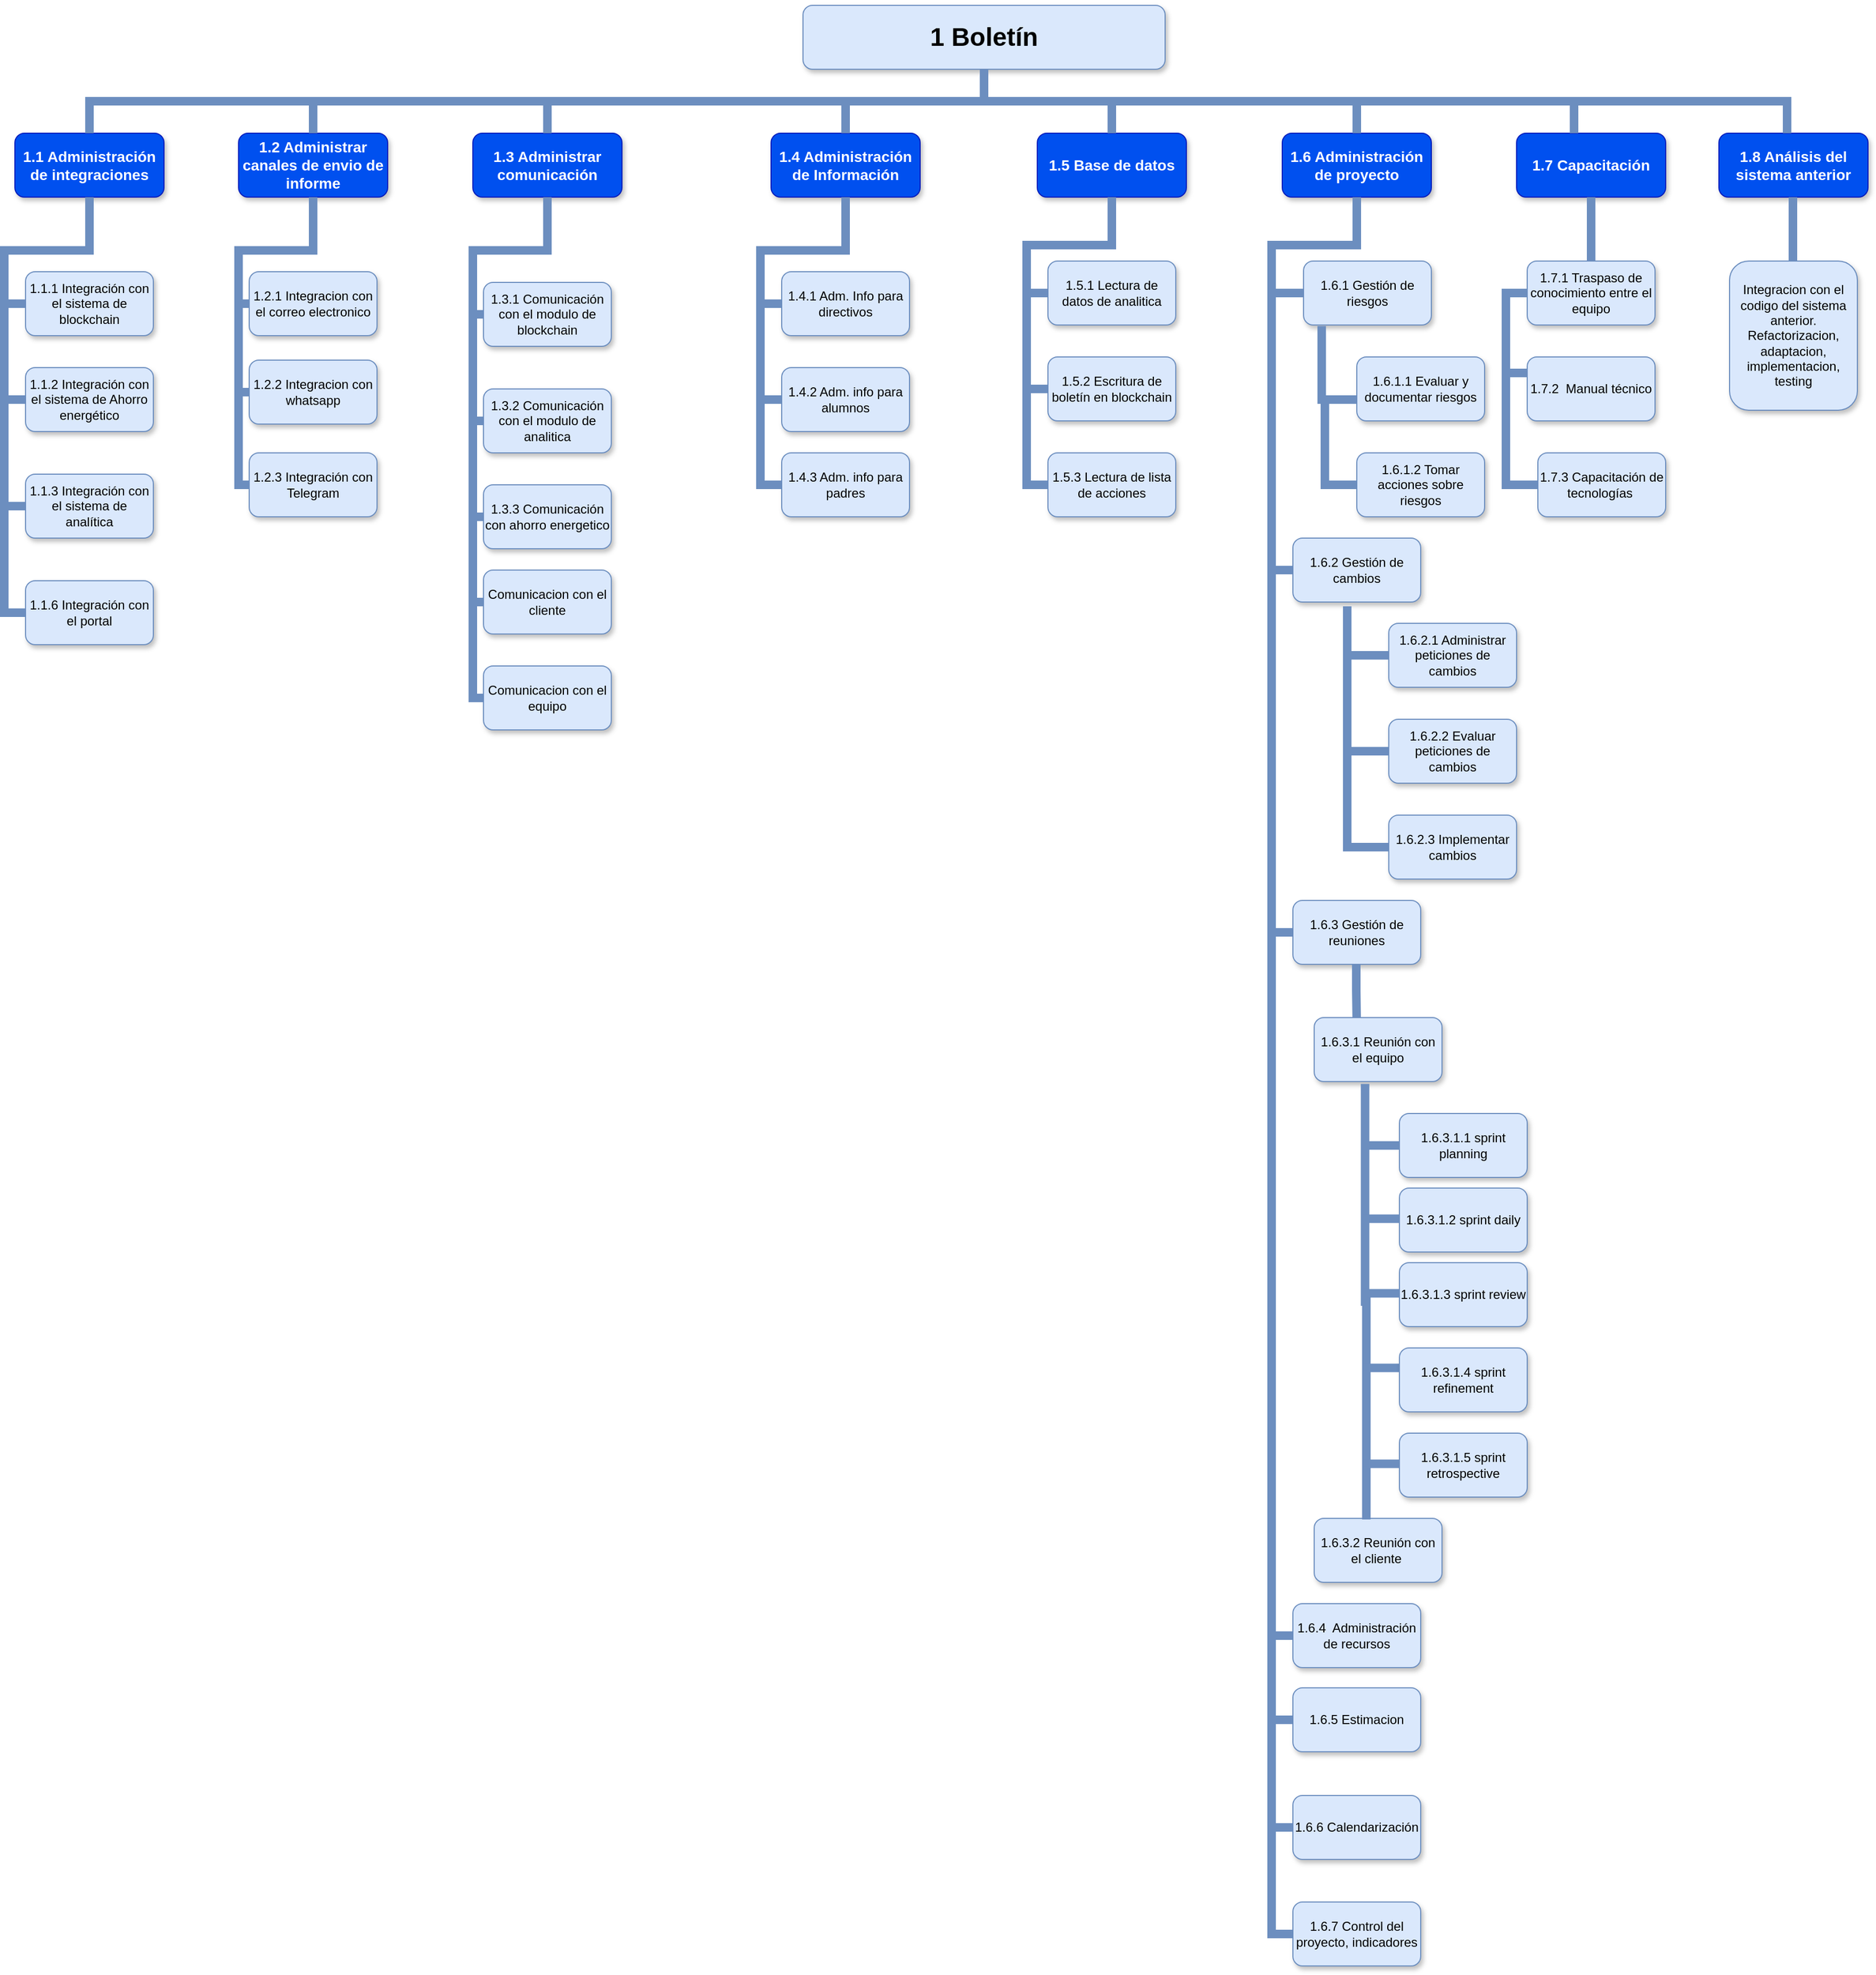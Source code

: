 <mxfile version="20.6.0" type="google"><diagram name="Page-1" id="64c3da0e-402f-94eb-ee01-a36477274f13"><mxGraphModel grid="1" page="1" gridSize="10" guides="1" tooltips="1" connect="1" arrows="1" fold="1" pageScale="1" pageWidth="1169" pageHeight="826" background="none" math="0" shadow="0"><root><mxCell id="0"/><mxCell id="1" parent="0"/><mxCell id="2" value="1 Boletín" style="whiteSpace=wrap;rounded=1;shadow=1;fillColor=#dae8fc;strokeColor=#6c8ebf;fontStyle=1;fontSize=24" vertex="1" parent="1"><mxGeometry x="1260" y="50" width="340" height="60" as="geometry"/></mxCell><mxCell id="3" value="1.1 Administración de integraciones" style="whiteSpace=wrap;rounded=1;fillColor=#0050ef;strokeColor=#001DBC;shadow=1;fontStyle=1;fontSize=14;fontColor=#ffffff;" vertex="1" parent="1"><mxGeometry x="520" y="170.0" width="140" height="60" as="geometry"/></mxCell><mxCell id="4" value="1.2 Administrar canales de envio de informe" style="whiteSpace=wrap;rounded=1;fillColor=#0050ef;strokeColor=#001DBC;shadow=1;fontStyle=1;fontSize=14;fontColor=#ffffff;" vertex="1" parent="1"><mxGeometry x="730" y="170.0" width="140" height="60" as="geometry"/></mxCell><mxCell id="5" value="1.6 Administración de proyecto" style="whiteSpace=wrap;rounded=1;fillColor=#0050ef;strokeColor=#001DBC;shadow=1;fontStyle=1;fontSize=14;fontColor=#ffffff;" vertex="1" parent="1"><mxGeometry x="1710" y="170.0" width="140" height="60" as="geometry"/></mxCell><mxCell id="7" value="1.4 Administración de Información" style="whiteSpace=wrap;rounded=1;fillColor=#0050ef;strokeColor=#001DBC;shadow=1;fontStyle=1;fontSize=14;fontColor=#ffffff;" vertex="1" parent="1"><mxGeometry x="1230" y="170.0" width="140" height="60" as="geometry"/></mxCell><mxCell id="6" value="1.3 Administrar comunicación" style="whiteSpace=wrap;rounded=1;fillColor=#0050ef;strokeColor=#001DBC;shadow=1;fontStyle=1;fontSize=14;fontColor=#ffffff;" vertex="1" parent="1"><mxGeometry x="950" y="170.0" width="140" height="60" as="geometry"/></mxCell><mxCell id="8" value="1.5 Base de datos" style="whiteSpace=wrap;rounded=1;fillColor=#0050ef;strokeColor=#001DBC;shadow=1;fontStyle=1;fontSize=14;fontColor=#ffffff;" vertex="1" parent="1"><mxGeometry x="1480" y="170.0" width="140" height="60" as="geometry"/></mxCell><mxCell id="10" value="1.1.1 Integración con el sistema de blockchain" style="whiteSpace=wrap;rounded=1;fillColor=#dae8fc;strokeColor=#6c8ebf;shadow=1;" vertex="1" parent="1"><mxGeometry x="530" y="300.0" width="120" height="60" as="geometry"/></mxCell><mxCell id="23" value="1.1.2 Integración con el sistema de Ahorro energético" style="whiteSpace=wrap;rounded=1;fillColor=#dae8fc;strokeColor=#6c8ebf;shadow=1;fontStyle=0" vertex="1" parent="1"><mxGeometry x="530" y="390.0" width="120" height="60" as="geometry"/></mxCell><mxCell id="24" value="1.1.3 Integración con el sistema de analítica" style="whiteSpace=wrap;rounded=1;fillColor=#dae8fc;strokeColor=#6c8ebf;shadow=1;fontStyle=0" vertex="1" parent="1"><mxGeometry x="530.0" y="490.0" width="120" height="60" as="geometry"/></mxCell><mxCell id="25" value="1.1.6 Integración con el portal" style="whiteSpace=wrap;rounded=1;fillColor=#dae8fc;strokeColor=#6c8ebf;shadow=1;fontStyle=0" vertex="1" parent="1"><mxGeometry x="530" y="590.0" width="120" height="60" as="geometry"/></mxCell><mxCell id="43" value="1.2.1 Integracion con el correo electronico" style="whiteSpace=wrap;rounded=1;fillColor=#dae8fc;strokeColor=#6c8ebf;shadow=1;" vertex="1" parent="1"><mxGeometry x="740.0" y="300.0" width="120" height="60" as="geometry"/></mxCell><mxCell id="45" value="1.2.2 Integracion con whatsapp" style="whiteSpace=wrap;rounded=1;fillColor=#dae8fc;strokeColor=#6c8ebf;shadow=1;fontStyle=0" vertex="1" parent="1"><mxGeometry x="740.0" y="383.0" width="120" height="60" as="geometry"/></mxCell><mxCell id="46" value="1.2.3 Integración con Telegram" style="whiteSpace=wrap;rounded=1;fillColor=#dae8fc;strokeColor=#6c8ebf;shadow=1;fontStyle=0" vertex="1" parent="1"><mxGeometry x="740.0" y="470.0" width="120" height="60" as="geometry"/></mxCell><mxCell id="103" value="" style="edgeStyle=elbowEdgeStyle;elbow=vertical;rounded=0;fontColor=#000000;endArrow=none;endFill=0;strokeWidth=8;strokeColor=#6c8ebf;fillColor=#dae8fc;" edge="1" parent="1" source="3"><mxGeometry width="100" height="100" relative="1" as="geometry"><mxPoint x="380" y="290" as="sourcePoint"/><mxPoint x="510" y="330" as="targetPoint"/></mxGeometry></mxCell><mxCell id="105" value="" style="edgeStyle=elbowEdgeStyle;elbow=horizontal;rounded=0;fontColor=#000000;endArrow=none;endFill=0;strokeWidth=8;strokeColor=#6c8ebf;fillColor=#dae8fc;" edge="1" parent="1" source="10" target="23"><mxGeometry width="100" height="100" relative="1" as="geometry"><mxPoint x="470" y="480" as="sourcePoint"/><mxPoint x="570" y="380" as="targetPoint"/><Array as="points"><mxPoint x="510" y="380"/></Array></mxGeometry></mxCell><mxCell id="106" value="" style="edgeStyle=elbowEdgeStyle;elbow=horizontal;rounded=0;fontColor=#000000;endArrow=none;endFill=0;strokeWidth=8;strokeColor=#6c8ebf;fillColor=#dae8fc;" edge="1" parent="1" source="10" target="24"><mxGeometry width="100" height="100" relative="1" as="geometry"><mxPoint x="540" y="340" as="sourcePoint"/><mxPoint x="540" y="440" as="targetPoint"/><Array as="points"><mxPoint x="510" y="400"/></Array></mxGeometry></mxCell><mxCell id="110" value="" style="edgeStyle=elbowEdgeStyle;elbow=horizontal;rounded=0;fontColor=#000000;endArrow=none;endFill=0;strokeWidth=8;strokeColor=#6c8ebf;fillColor=#dae8fc;" edge="1" parent="1" source="10" target="25"><mxGeometry width="100" height="100" relative="1" as="geometry"><mxPoint x="570" y="370" as="sourcePoint"/><mxPoint x="570" y="470" as="targetPoint"/><Array as="points"><mxPoint x="510" y="430"/></Array></mxGeometry></mxCell><mxCell id="116" value="" style="edgeStyle=elbowEdgeStyle;elbow=vertical;rounded=0;fontColor=#000000;endArrow=none;endFill=0;strokeWidth=8;strokeColor=#6c8ebf;fillColor=#dae8fc;" edge="1" parent="1" source="4"><mxGeometry width="100" height="100" relative="1" as="geometry"><mxPoint x="440" y="240.0" as="sourcePoint"/><mxPoint x="730" y="330" as="targetPoint"/></mxGeometry></mxCell><mxCell id="118" value="" style="edgeStyle=elbowEdgeStyle;elbow=horizontal;rounded=0;fontColor=#000000;endArrow=none;endFill=0;strokeWidth=8;strokeColor=#6c8ebf;fillColor=#dae8fc;" edge="1" parent="1" source="43" target="45"><mxGeometry width="100" height="100" relative="1" as="geometry"><mxPoint x="730" y="330.0" as="sourcePoint"/><mxPoint x="740.0" y="430" as="targetPoint"/><Array as="points"><mxPoint x="730" y="380"/></Array></mxGeometry></mxCell><mxCell id="119" value="" style="edgeStyle=elbowEdgeStyle;elbow=horizontal;rounded=0;fontColor=#000000;endArrow=none;endFill=0;strokeWidth=8;strokeColor=#6c8ebf;fillColor=#dae8fc;" edge="1" parent="1" source="43" target="46"><mxGeometry width="100" height="100" relative="1" as="geometry"><mxPoint x="740" y="330" as="sourcePoint"/><mxPoint x="740.0" y="510" as="targetPoint"/><Array as="points"><mxPoint x="730" y="420"/></Array></mxGeometry></mxCell><mxCell id="133" value="1.3.1 Comunicación con el modulo de blockchain" style="whiteSpace=wrap;rounded=1;fillColor=#dae8fc;strokeColor=#6c8ebf;shadow=1;" vertex="1" parent="1"><mxGeometry x="960.0" y="310.0" width="120" height="60" as="geometry"/></mxCell><mxCell id="135" value="1.3.2 Comunicación con el modulo de analitica" style="whiteSpace=wrap;rounded=1;fillColor=#dae8fc;strokeColor=#6c8ebf;shadow=1;fontStyle=0" vertex="1" parent="1"><mxGeometry x="960.0" y="410" width="120" height="60" as="geometry"/></mxCell><mxCell id="136" value="1.3.3 Comunicación con ahorro energetico " style="whiteSpace=wrap;rounded=1;fillColor=#dae8fc;strokeColor=#6c8ebf;shadow=1;fontStyle=0" vertex="1" parent="1"><mxGeometry x="960" y="500" width="120" height="60" as="geometry"/></mxCell><mxCell id="137" value="Comunicacion con el cliente" style="whiteSpace=wrap;rounded=1;fillColor=#dae8fc;strokeColor=#6c8ebf;shadow=1;fontStyle=0" vertex="1" parent="1"><mxGeometry x="960.0" y="580" width="120" height="60" as="geometry"/></mxCell><mxCell id="145" value="" style="edgeStyle=elbowEdgeStyle;elbow=horizontal;rounded=0;fontColor=#000000;endArrow=none;endFill=0;strokeWidth=8;strokeColor=#6c8ebf;fillColor=#dae8fc;" edge="1" parent="1" source="133" target="135"><mxGeometry width="100" height="100" relative="1" as="geometry"><mxPoint x="1700" y="1030.0" as="sourcePoint"/><mxPoint x="1710.0" y="1130" as="targetPoint"/><Array as="points"><mxPoint x="950" y="440"/><mxPoint x="1020" y="460"/><mxPoint x="1040" y="450"/><mxPoint x="1100" y="910"/><mxPoint x="1700" y="1080"/></Array></mxGeometry></mxCell><mxCell id="146" value="" style="edgeStyle=elbowEdgeStyle;elbow=horizontal;rounded=0;fontColor=#000000;endArrow=none;endFill=0;strokeWidth=8;strokeColor=#6c8ebf;fillColor=#dae8fc;entryX=0;entryY=0.5;entryDx=0;entryDy=0;" edge="1" parent="1" source="133" target="136"><mxGeometry width="100" height="100" relative="1" as="geometry"><mxPoint x="1710" y="1030" as="sourcePoint"/><mxPoint x="950" y="610" as="targetPoint"/><Array as="points"><mxPoint x="950" y="390"/><mxPoint x="1020" y="440"/><mxPoint x="1020" y="570"/><mxPoint x="1020" y="650"/><mxPoint x="1000" y="840"/><mxPoint x="1700" y="1300"/><mxPoint x="1700" y="1120"/></Array></mxGeometry></mxCell><mxCell id="155" value="1.4.1 Adm. Info para directivos" style="whiteSpace=wrap;rounded=1;fillColor=#dae8fc;strokeColor=#6c8ebf;shadow=1;" vertex="1" parent="1"><mxGeometry x="1240.0" y="300.0" width="120" height="60" as="geometry"/></mxCell><mxCell id="157" value="1.4.2 Adm. info para alumnos" style="whiteSpace=wrap;rounded=1;fillColor=#dae8fc;strokeColor=#6c8ebf;shadow=1;fontStyle=0" vertex="1" parent="1"><mxGeometry x="1240.0" y="390.0" width="120" height="60" as="geometry"/></mxCell><mxCell id="158" value="1.4.3 Adm. info para padres" style="whiteSpace=wrap;rounded=1;fillColor=#dae8fc;strokeColor=#6c8ebf;shadow=1;fontStyle=0" vertex="1" parent="1"><mxGeometry x="1240" y="470.0" width="120" height="60" as="geometry"/></mxCell><mxCell id="167" value="" style="edgeStyle=elbowEdgeStyle;elbow=horizontal;rounded=0;fontColor=#000000;endArrow=none;endFill=0;strokeWidth=8;strokeColor=#6c8ebf;fillColor=#dae8fc;" edge="1" parent="1" source="155" target="157"><mxGeometry width="100" height="100" relative="1" as="geometry"><mxPoint x="1220" y="320.0" as="sourcePoint"/><mxPoint x="1230.0" y="420.0" as="targetPoint"/><Array as="points"><mxPoint x="1220" y="370.0"/></Array></mxGeometry></mxCell><mxCell id="168" value="" style="edgeStyle=elbowEdgeStyle;elbow=horizontal;rounded=0;fontColor=#000000;endArrow=none;endFill=0;strokeWidth=8;strokeColor=#6c8ebf;fillColor=#dae8fc;" edge="1" parent="1" source="155" target="158"><mxGeometry width="100" height="100" relative="1" as="geometry"><mxPoint x="1230" y="320.0" as="sourcePoint"/><mxPoint x="1230.0" y="500.0" as="targetPoint"/><Array as="points"><mxPoint x="1220" y="410.0"/></Array></mxGeometry></mxCell><mxCell id="177" value="1.5.1 Lectura de datos de analitica" style="whiteSpace=wrap;rounded=1;fillColor=#dae8fc;strokeColor=#6c8ebf;shadow=1;" vertex="1" parent="1"><mxGeometry x="1490.0" y="290.0" width="120" height="60" as="geometry"/></mxCell><mxCell id="179" value="1.5.2 Escritura de boletín en blockchain" style="whiteSpace=wrap;rounded=1;fillColor=#dae8fc;strokeColor=#6c8ebf;shadow=1;fontStyle=0" vertex="1" parent="1"><mxGeometry x="1490.0" y="380.0" width="120" height="60" as="geometry"/></mxCell><mxCell id="180" value="1.5.3 Lectura de lista de acciones" style="whiteSpace=wrap;rounded=1;fillColor=#dae8fc;strokeColor=#6c8ebf;shadow=1;fontStyle=0" vertex="1" parent="1"><mxGeometry x="1490" y="470.0" width="120" height="60" as="geometry"/></mxCell><mxCell id="189" value="" style="edgeStyle=elbowEdgeStyle;elbow=horizontal;rounded=0;fontColor=#000000;endArrow=none;endFill=0;strokeWidth=8;strokeColor=#6c8ebf;fillColor=#dae8fc;" edge="1" parent="1" source="177" target="179"><mxGeometry width="100" height="100" relative="1" as="geometry"><mxPoint x="1470" y="320.0" as="sourcePoint"/><mxPoint x="1480.0" y="420.0" as="targetPoint"/><Array as="points"><mxPoint x="1470" y="370.0"/></Array></mxGeometry></mxCell><mxCell id="190" value="" style="edgeStyle=elbowEdgeStyle;elbow=horizontal;rounded=0;fontColor=#000000;endArrow=none;endFill=0;strokeWidth=8;strokeColor=#6c8ebf;fillColor=#dae8fc;" edge="1" parent="1" source="177" target="180"><mxGeometry width="100" height="100" relative="1" as="geometry"><mxPoint x="1480" y="320.0" as="sourcePoint"/><mxPoint x="1480.0" y="500.0" as="targetPoint"/><Array as="points"><mxPoint x="1470" y="410.0"/></Array></mxGeometry></mxCell><mxCell id="199" value="1.6.1 Gestión de riesgos" style="whiteSpace=wrap;rounded=1;fillColor=#dae8fc;strokeColor=#6c8ebf;shadow=1;" vertex="1" parent="1"><mxGeometry x="1730.0" y="290.0" width="120" height="60" as="geometry"/></mxCell><mxCell id="201" value="1.6.2 Gestión de cambios" style="whiteSpace=wrap;rounded=1;fillColor=#dae8fc;strokeColor=#6c8ebf;shadow=1;fontStyle=0" vertex="1" parent="1"><mxGeometry x="1720.0" y="550.0" width="120" height="60" as="geometry"/></mxCell><mxCell id="202" value="1.6.3 Gestión de reuniones" style="whiteSpace=wrap;rounded=1;fillColor=#dae8fc;strokeColor=#6c8ebf;shadow=1;fontStyle=0" vertex="1" parent="1"><mxGeometry x="1720" y="890.0" width="120" height="60" as="geometry"/></mxCell><mxCell id="203" value="1.6.4  Administración de recursos" style="whiteSpace=wrap;rounded=1;fillColor=#dae8fc;strokeColor=#6c8ebf;shadow=1;fontStyle=0" vertex="1" parent="1"><mxGeometry x="1720.0" y="1550.0" width="120" height="60" as="geometry"/></mxCell><mxCell id="204" value="1.6.5 Estimacion" style="whiteSpace=wrap;rounded=1;fillColor=#dae8fc;strokeColor=#6c8ebf;shadow=1;fontStyle=0" vertex="1" parent="1"><mxGeometry x="1720" y="1629.0" width="120" height="60" as="geometry"/></mxCell><mxCell id="205" value="1.6.6 Calendarización" style="whiteSpace=wrap;rounded=1;fillColor=#dae8fc;strokeColor=#6c8ebf;shadow=1;fontStyle=0" vertex="1" parent="1"><mxGeometry x="1720" y="1730.0" width="120" height="60" as="geometry"/></mxCell><mxCell id="211" value="" style="edgeStyle=elbowEdgeStyle;elbow=horizontal;rounded=0;fontColor=#000000;endArrow=none;endFill=0;strokeWidth=8;strokeColor=#6c8ebf;fillColor=#dae8fc;" edge="1" parent="1" source="199" target="201"><mxGeometry width="100" height="100" relative="1" as="geometry"><mxPoint x="1700" y="320.0" as="sourcePoint"/><mxPoint x="1710.0" y="420.0" as="targetPoint"/><Array as="points"><mxPoint x="1700" y="370.0"/></Array></mxGeometry></mxCell><mxCell id="212" value="" style="edgeStyle=elbowEdgeStyle;elbow=horizontal;rounded=0;fontColor=#000000;endArrow=none;endFill=0;strokeWidth=8;strokeColor=#6c8ebf;fillColor=#dae8fc;" edge="1" parent="1" source="199" target="202"><mxGeometry width="100" height="100" relative="1" as="geometry"><mxPoint x="1710" y="320.0" as="sourcePoint"/><mxPoint x="1710.0" y="500.0" as="targetPoint"/><Array as="points"><mxPoint x="1700" y="410.0"/></Array></mxGeometry></mxCell><mxCell id="213" value="" style="edgeStyle=elbowEdgeStyle;elbow=horizontal;rounded=0;fontColor=#000000;endArrow=none;endFill=0;strokeWidth=8;strokeColor=#6c8ebf;fillColor=#dae8fc;" edge="1" parent="1" source="199" target="205"><mxGeometry width="100" height="100" relative="1" as="geometry"><mxPoint x="1710" y="320.0" as="sourcePoint"/><mxPoint x="1710" y="740.0" as="targetPoint"/><Array as="points"><mxPoint x="1700" y="830"/><mxPoint x="1700" y="810"/><mxPoint x="1700" y="540.0"/></Array></mxGeometry></mxCell><mxCell id="214" value="" style="edgeStyle=elbowEdgeStyle;elbow=horizontal;rounded=0;fontColor=#000000;endArrow=none;endFill=0;strokeWidth=8;strokeColor=#6c8ebf;fillColor=#dae8fc;" edge="1" parent="1" source="199" target="204"><mxGeometry width="100" height="100" relative="1" as="geometry"><mxPoint x="1710" y="320.0" as="sourcePoint"/><mxPoint x="1710" y="660.0" as="targetPoint"/><Array as="points"><mxPoint x="1700" y="490.0"/></Array></mxGeometry></mxCell><mxCell id="215" value="" style="edgeStyle=elbowEdgeStyle;elbow=horizontal;rounded=0;fontColor=#000000;endArrow=none;endFill=0;strokeWidth=8;strokeColor=#6c8ebf;fillColor=#dae8fc;" edge="1" parent="1" source="199" target="203"><mxGeometry width="100" height="100" relative="1" as="geometry"><mxPoint x="1710" y="320.0" as="sourcePoint"/><mxPoint x="1710.0" y="580.0" as="targetPoint"/><Array as="points"><mxPoint x="1700" y="460.0"/></Array></mxGeometry></mxCell><mxCell id="221" value="" style="edgeStyle=elbowEdgeStyle;elbow=vertical;rounded=0;fontColor=#000000;endArrow=none;endFill=0;strokeWidth=8;strokeColor=#6c8ebf;fillColor=#dae8fc;exitX=0.5;exitY=1;exitDx=0;exitDy=0;" edge="1" parent="1" source="6"><mxGeometry width="100" height="100" relative="1" as="geometry"><mxPoint x="950" y="250" as="sourcePoint"/><mxPoint x="950" y="340" as="targetPoint"/><Array as="points"><mxPoint x="950" y="280"/><mxPoint x="950" y="340"/><mxPoint x="1020" y="240"/><mxPoint x="950" y="340"/></Array></mxGeometry></mxCell><mxCell id="223" value="" style="edgeStyle=elbowEdgeStyle;elbow=vertical;rounded=0;fontColor=#000000;endArrow=none;endFill=0;strokeWidth=8;strokeColor=#6c8ebf;fillColor=#dae8fc;" edge="1" parent="1" source="7"><mxGeometry width="100" height="100" relative="1" as="geometry"><mxPoint x="1300" y="300" as="sourcePoint"/><mxPoint x="1220" y="330" as="targetPoint"/></mxGeometry></mxCell><mxCell id="225" value="" style="edgeStyle=elbowEdgeStyle;elbow=vertical;rounded=0;fontColor=#000000;endArrow=none;endFill=0;strokeWidth=8;strokeColor=#6c8ebf;fillColor=#dae8fc;" edge="1" parent="1" source="8"><mxGeometry width="100" height="100" relative="1" as="geometry"><mxPoint x="1390" y="290" as="sourcePoint"/><mxPoint x="1470" y="320" as="targetPoint"/></mxGeometry></mxCell><mxCell id="227" value="" style="edgeStyle=elbowEdgeStyle;elbow=vertical;rounded=0;fontColor=#000000;endArrow=none;endFill=0;strokeWidth=8;strokeColor=#6c8ebf;fillColor=#dae8fc;" edge="1" parent="1" source="5"><mxGeometry width="100" height="100" relative="1" as="geometry"><mxPoint x="1600" y="290" as="sourcePoint"/><mxPoint x="1700" y="320" as="targetPoint"/></mxGeometry></mxCell><mxCell id="229" value="" style="edgeStyle=elbowEdgeStyle;elbow=vertical;rounded=0;fontColor=#000000;endArrow=none;endFill=0;strokeWidth=8;strokeColor=#6c8ebf;fillColor=#dae8fc;" edge="1" parent="1" source="2" target="3"><mxGeometry width="100" height="100" relative="1" as="geometry"><mxPoint x="540" y="140" as="sourcePoint"/><mxPoint x="640" y="40" as="targetPoint"/></mxGeometry></mxCell><mxCell id="230" value="" style="edgeStyle=elbowEdgeStyle;elbow=vertical;rounded=0;fontColor=#000000;endArrow=none;endFill=0;strokeWidth=8;strokeColor=#6c8ebf;fillColor=#dae8fc;" edge="1" parent="1" source="2" target="4"><mxGeometry width="100" height="100" relative="1" as="geometry"><mxPoint x="550" y="150" as="sourcePoint"/><mxPoint x="650" y="50" as="targetPoint"/></mxGeometry></mxCell><mxCell id="232" value="" style="edgeStyle=elbowEdgeStyle;elbow=vertical;rounded=0;fontColor=#000000;endArrow=none;endFill=0;strokeWidth=8;strokeColor=#6c8ebf;fillColor=#dae8fc;" edge="1" parent="1" source="2" target="7"><mxGeometry width="100" height="100" relative="1" as="geometry"><mxPoint x="570" y="170" as="sourcePoint"/><mxPoint x="670" y="70" as="targetPoint"/></mxGeometry></mxCell><mxCell id="233" value="" style="edgeStyle=elbowEdgeStyle;elbow=vertical;rounded=0;fontColor=#000000;endArrow=none;endFill=0;strokeWidth=8;strokeColor=#6c8ebf;fillColor=#dae8fc;" edge="1" parent="1" source="2" target="8"><mxGeometry width="100" height="100" relative="1" as="geometry"><mxPoint x="580" y="180" as="sourcePoint"/><mxPoint x="680" y="80" as="targetPoint"/></mxGeometry></mxCell><mxCell id="234" value="" style="edgeStyle=elbowEdgeStyle;elbow=vertical;rounded=0;fontColor=#000000;endArrow=none;endFill=0;strokeWidth=8;strokeColor=#6c8ebf;fillColor=#dae8fc;" edge="1" parent="1" source="2" target="5"><mxGeometry width="100" height="100" relative="1" as="geometry"><mxPoint x="590" y="190" as="sourcePoint"/><mxPoint x="690" y="90" as="targetPoint"/></mxGeometry></mxCell><mxCell id="0J7l--1HHYCDClyPkX_p-237" value="1.6.7 Control del proyecto, indicadores" style="whiteSpace=wrap;rounded=1;fillColor=#dae8fc;strokeColor=#6c8ebf;shadow=1;fontStyle=0" vertex="1" parent="1"><mxGeometry x="1720" y="1830.0" width="120" height="60" as="geometry"/></mxCell><mxCell id="Z1Ac5QRnY280HvmDQGzF-238" value="" style="edgeStyle=elbowEdgeStyle;elbow=horizontal;rounded=0;fontColor=#000000;endArrow=none;endFill=0;strokeWidth=8;strokeColor=#6c8ebf;fillColor=#dae8fc;entryX=0;entryY=0.5;entryDx=0;entryDy=0;" edge="1" parent="1" target="0J7l--1HHYCDClyPkX_p-237"><mxGeometry width="100" height="100" relative="1" as="geometry"><mxPoint x="1700" y="1220" as="sourcePoint"/><mxPoint x="1720" y="1260" as="targetPoint"/><Array as="points"><mxPoint x="1700" y="1140.0"/></Array></mxGeometry></mxCell><mxCell id="Z1Ac5QRnY280HvmDQGzF-239" value="1.7 Capacitación" style="whiteSpace=wrap;rounded=1;fillColor=#0050ef;strokeColor=#001DBC;shadow=1;fontStyle=1;fontSize=14;fontColor=#ffffff;" vertex="1" parent="1"><mxGeometry x="1930" y="170.0" width="140" height="60" as="geometry"/></mxCell><mxCell id="Z1Ac5QRnY280HvmDQGzF-240" value="1.7.1 Traspaso de conocimiento entre el equipo" style="whiteSpace=wrap;rounded=1;fillColor=#dae8fc;strokeColor=#6c8ebf;shadow=1;" vertex="1" parent="1"><mxGeometry x="1940.0" y="290.0" width="120" height="60" as="geometry"/></mxCell><mxCell id="Z1Ac5QRnY280HvmDQGzF-241" value="1.7.2  Manual técnico" style="whiteSpace=wrap;rounded=1;fillColor=#dae8fc;strokeColor=#6c8ebf;shadow=1;fontStyle=0" vertex="1" parent="1"><mxGeometry x="1940.0" y="380.0" width="120" height="60" as="geometry"/></mxCell><mxCell id="Z1Ac5QRnY280HvmDQGzF-242" value="1.7.3 Capacitación de tecnologías " style="whiteSpace=wrap;rounded=1;fillColor=#dae8fc;strokeColor=#6c8ebf;shadow=1;fontStyle=0" vertex="1" parent="1"><mxGeometry x="1950" y="470.0" width="120" height="60" as="geometry"/></mxCell><mxCell id="Z1Ac5QRnY280HvmDQGzF-246" value="" style="edgeStyle=elbowEdgeStyle;elbow=horizontal;rounded=0;fontColor=#000000;endArrow=none;endFill=0;strokeWidth=8;strokeColor=#6c8ebf;fillColor=#dae8fc;entryX=0;entryY=0.25;entryDx=0;entryDy=0;" edge="1" parent="1" source="Z1Ac5QRnY280HvmDQGzF-240" target="Z1Ac5QRnY280HvmDQGzF-241"><mxGeometry width="100" height="100" relative="1" as="geometry"><mxPoint x="1900" y="320.0" as="sourcePoint"/><mxPoint x="1910.0" y="420.0" as="targetPoint"/><Array as="points"><mxPoint x="1920" y="380"/><mxPoint x="1900" y="370.0"/></Array></mxGeometry></mxCell><mxCell id="Z1Ac5QRnY280HvmDQGzF-247" value="" style="edgeStyle=elbowEdgeStyle;elbow=horizontal;rounded=0;fontColor=#000000;endArrow=none;endFill=0;strokeWidth=8;strokeColor=#6c8ebf;fillColor=#dae8fc;" edge="1" parent="1" source="Z1Ac5QRnY280HvmDQGzF-240" target="Z1Ac5QRnY280HvmDQGzF-242"><mxGeometry width="100" height="100" relative="1" as="geometry"><mxPoint x="1910" y="320.0" as="sourcePoint"/><mxPoint x="1910.0" y="500.0" as="targetPoint"/><Array as="points"><mxPoint x="1920" y="400"/><mxPoint x="1900" y="410.0"/></Array></mxGeometry></mxCell><mxCell id="Z1Ac5QRnY280HvmDQGzF-251" value="" style="edgeStyle=elbowEdgeStyle;elbow=vertical;rounded=0;fontColor=#000000;endArrow=none;endFill=0;strokeWidth=8;strokeColor=#6c8ebf;fillColor=#dae8fc;" edge="1" parent="1" source="Z1Ac5QRnY280HvmDQGzF-239" target="Z1Ac5QRnY280HvmDQGzF-240"><mxGeometry width="100" height="100" relative="1" as="geometry"><mxPoint x="1820" y="290" as="sourcePoint"/><mxPoint x="1920" y="190" as="targetPoint"/></mxGeometry></mxCell><mxCell id="Z1Ac5QRnY280HvmDQGzF-252" value="" style="edgeStyle=elbowEdgeStyle;elbow=vertical;rounded=0;fontColor=#000000;endArrow=none;endFill=0;strokeWidth=8;strokeColor=#6c8ebf;fillColor=#dae8fc;" edge="1" parent="1"><mxGeometry width="100" height="100" relative="1" as="geometry"><mxPoint x="1530" y="140" as="sourcePoint"/><mxPoint x="1984" y="170" as="targetPoint"/><Array as="points"><mxPoint x="1750" y="140"/></Array></mxGeometry></mxCell><mxCell id="wDgxS7SEWJutP81CIyti-234" value="1.8 Análisis del sistema anterior" style="whiteSpace=wrap;rounded=1;fillColor=#0050ef;strokeColor=#001DBC;shadow=1;fontStyle=1;fontSize=14;fontColor=#ffffff;" vertex="1" parent="1"><mxGeometry x="2120" y="170.0" width="140" height="60" as="geometry"/></mxCell><mxCell id="wDgxS7SEWJutP81CIyti-235" value="" style="edgeStyle=elbowEdgeStyle;elbow=vertical;rounded=0;fontColor=#000000;endArrow=none;endFill=0;strokeWidth=8;strokeColor=#6c8ebf;fillColor=#dae8fc;" edge="1" parent="1"><mxGeometry width="100" height="100" relative="1" as="geometry"><mxPoint x="1730" y="140" as="sourcePoint"/><mxPoint x="2184" y="170" as="targetPoint"/><Array as="points"><mxPoint x="1950" y="140"/></Array></mxGeometry></mxCell><mxCell id="FFPAAfGzSKBGuTR2Hjte-234" value="Integracion con el codigo del sistema anterior. Refactorizacion, adaptacion, implementacion, testing" style="whiteSpace=wrap;rounded=1;fillColor=#dae8fc;strokeColor=#6c8ebf;shadow=1;" vertex="1" parent="1"><mxGeometry x="2130" y="290" width="120" height="140" as="geometry"/></mxCell><mxCell id="5xjCHMKBwkOPQ_iJoVk8-234" value="" style="edgeStyle=elbowEdgeStyle;elbow=vertical;rounded=0;fontColor=#000000;endArrow=none;endFill=0;strokeWidth=8;strokeColor=#6c8ebf;fillColor=#dae8fc;" edge="1" parent="1"><mxGeometry width="100" height="100" relative="1" as="geometry"><mxPoint x="2189.5" y="230.0" as="sourcePoint"/><mxPoint x="2189.5" y="290" as="targetPoint"/></mxGeometry></mxCell><mxCell id="uBGfkBcj3l2KsiFcFDQT-235" value="Comunicacion con el equipo" style="whiteSpace=wrap;rounded=1;fillColor=#dae8fc;strokeColor=#6c8ebf;shadow=1;fontStyle=0" vertex="1" parent="1"><mxGeometry x="960.0" y="670" width="120" height="60" as="geometry"/></mxCell><mxCell id="ix9RUYbzLOz5fixt2Tpo-236" value="" style="edgeStyle=elbowEdgeStyle;elbow=vertical;rounded=0;fontColor=#000000;endArrow=none;endFill=0;strokeWidth=8;strokeColor=#6c8ebf;fillColor=#dae8fc;exitX=0.5;exitY=1;exitDx=0;exitDy=0;" edge="1" parent="1" target="137"><mxGeometry width="100" height="100" relative="1" as="geometry"><mxPoint x="950" y="525.0" as="sourcePoint"/><mxPoint x="960" y="620" as="targetPoint"/><Array as="points"><mxPoint x="1000" y="610"/><mxPoint x="950" y="590"/><mxPoint x="880" y="575"/><mxPoint x="880" y="635"/><mxPoint x="950" y="535"/><mxPoint x="880" y="635"/></Array></mxGeometry></mxCell><mxCell id="ix9RUYbzLOz5fixt2Tpo-237" value="" style="edgeStyle=elbowEdgeStyle;elbow=vertical;rounded=0;fontColor=#000000;endArrow=none;endFill=0;strokeWidth=8;strokeColor=#6c8ebf;fillColor=#dae8fc;exitX=0.5;exitY=1;exitDx=0;exitDy=0;" edge="1" parent="1" target="uBGfkBcj3l2KsiFcFDQT-235"><mxGeometry width="100" height="100" relative="1" as="geometry"><mxPoint x="950" y="610.0" as="sourcePoint"/><mxPoint x="950" y="720" as="targetPoint"/><Array as="points"><mxPoint x="960" y="700"/><mxPoint x="950" y="620"/><mxPoint x="880" y="720"/></Array></mxGeometry></mxCell><mxCell id="ix9RUYbzLOz5fixt2Tpo-238" value="" style="edgeStyle=elbowEdgeStyle;elbow=vertical;rounded=0;fontColor=#000000;endArrow=none;endFill=0;strokeWidth=8;strokeColor=#6c8ebf;fillColor=#dae8fc;entryX=0.5;entryY=0;entryDx=0;entryDy=0;" edge="1" parent="1" target="6"><mxGeometry width="100" height="100" relative="1" as="geometry"><mxPoint x="1020" y="140" as="sourcePoint"/><mxPoint x="1160" y="160" as="targetPoint"/><Array as="points"><mxPoint x="1090" y="150"/><mxPoint x="960" y="350"/><mxPoint x="1030" y="250"/><mxPoint x="960" y="350"/></Array></mxGeometry></mxCell><mxCell id="Fkl7kxQgpI_TJqCCdaia-235" value="1.6.3.1 Reunión con el equipo" style="whiteSpace=wrap;rounded=1;fillColor=#dae8fc;strokeColor=#6c8ebf;shadow=1;fontStyle=0" vertex="1" parent="1"><mxGeometry x="1740" y="1000.0" width="120" height="60" as="geometry"/></mxCell><mxCell id="Fkl7kxQgpI_TJqCCdaia-237" value="" style="edgeStyle=elbowEdgeStyle;elbow=vertical;rounded=0;fontColor=#000000;endArrow=none;endFill=0;strokeWidth=8;strokeColor=#6c8ebf;fillColor=#dae8fc;" edge="1" parent="1"><mxGeometry width="100" height="100" relative="1" as="geometry"><mxPoint x="1779.5" y="950" as="sourcePoint"/><mxPoint x="1779.87" y="1000" as="targetPoint"/></mxGeometry></mxCell><mxCell id="Fkl7kxQgpI_TJqCCdaia-238" value="1.6.3.2 Reunión con el cliente " style="whiteSpace=wrap;rounded=1;fillColor=#dae8fc;strokeColor=#6c8ebf;shadow=1;fontStyle=0" vertex="1" parent="1"><mxGeometry x="1740" y="1470.0" width="120" height="60" as="geometry"/></mxCell><mxCell id="fe-eswQPEm8aSDIqHAo--235" value="1.6.3.1.1 sprint planning" style="whiteSpace=wrap;rounded=1;fillColor=#dae8fc;strokeColor=#6c8ebf;shadow=1;fontStyle=0" vertex="1" parent="1"><mxGeometry x="1820" y="1090.0" width="120" height="60" as="geometry"/></mxCell><mxCell id="fe-eswQPEm8aSDIqHAo--236" value="" style="edgeStyle=elbowEdgeStyle;elbow=vertical;rounded=0;fontColor=#000000;endArrow=none;endFill=0;strokeWidth=8;strokeColor=#6c8ebf;fillColor=#dae8fc;entryX=0.398;entryY=1.038;entryDx=0;entryDy=0;entryPerimeter=0;exitX=0.408;exitY=0.017;exitDx=0;exitDy=0;exitPerimeter=0;" edge="1" parent="1" source="Fkl7kxQgpI_TJqCCdaia-238" target="Fkl7kxQgpI_TJqCCdaia-235"><mxGeometry width="100" height="100" relative="1" as="geometry"><mxPoint x="1800" y="960" as="sourcePoint"/><mxPoint x="1800.37" y="1010" as="targetPoint"/><Array as="points"/></mxGeometry></mxCell><mxCell id="fe-eswQPEm8aSDIqHAo--238" value="1.6.3.1.2 sprint daily" style="whiteSpace=wrap;rounded=1;fillColor=#dae8fc;strokeColor=#6c8ebf;shadow=1;fontStyle=0" vertex="1" parent="1"><mxGeometry x="1820" y="1160.0" width="120" height="60" as="geometry"/></mxCell><mxCell id="fe-eswQPEm8aSDIqHAo--240" value="1.6.3.1.3 sprint review" style="whiteSpace=wrap;rounded=1;fillColor=#dae8fc;strokeColor=#6c8ebf;shadow=1;fontStyle=0" vertex="1" parent="1"><mxGeometry x="1820" y="1230.0" width="120" height="60" as="geometry"/></mxCell><mxCell id="fe-eswQPEm8aSDIqHAo--241" value="1.6.3.1.5 sprint retrospective" style="whiteSpace=wrap;rounded=1;fillColor=#dae8fc;strokeColor=#6c8ebf;shadow=1;fontStyle=0" vertex="1" parent="1"><mxGeometry x="1820" y="1390.0" width="120" height="60" as="geometry"/></mxCell><mxCell id="fe-eswQPEm8aSDIqHAo--244" value="" style="edgeStyle=elbowEdgeStyle;elbow=horizontal;rounded=0;fontColor=#000000;endArrow=none;endFill=0;strokeWidth=8;strokeColor=#6c8ebf;fillColor=#dae8fc;entryX=0;entryY=0.5;entryDx=0;entryDy=0;" edge="1" parent="1" target="fe-eswQPEm8aSDIqHAo--235"><mxGeometry width="100" height="100" relative="1" as="geometry"><mxPoint x="1790" y="1122.5" as="sourcePoint"/><mxPoint x="1810" y="1117.5" as="targetPoint"/><Array as="points"><mxPoint x="1790" y="1102.5"/><mxPoint x="1770" y="1092.5"/></Array></mxGeometry></mxCell><mxCell id="fe-eswQPEm8aSDIqHAo--245" value="" style="edgeStyle=elbowEdgeStyle;elbow=horizontal;rounded=0;fontColor=#000000;endArrow=none;endFill=0;strokeWidth=8;strokeColor=#6c8ebf;fillColor=#dae8fc;entryX=0;entryY=0.5;entryDx=0;entryDy=0;" edge="1" parent="1"><mxGeometry width="100" height="100" relative="1" as="geometry"><mxPoint x="1790" y="1191.25" as="sourcePoint"/><mxPoint x="1820" y="1188.75" as="targetPoint"/><Array as="points"><mxPoint x="1790" y="1171.25"/><mxPoint x="1770" y="1161.25"/></Array></mxGeometry></mxCell><mxCell id="fe-eswQPEm8aSDIqHAo--247" value="" style="edgeStyle=elbowEdgeStyle;elbow=horizontal;rounded=0;fontColor=#000000;endArrow=none;endFill=0;strokeWidth=8;strokeColor=#6c8ebf;fillColor=#dae8fc;entryX=0;entryY=0.5;entryDx=0;entryDy=0;" edge="1" parent="1"><mxGeometry width="100" height="100" relative="1" as="geometry"><mxPoint x="1790" y="1261.25" as="sourcePoint"/><mxPoint x="1820" y="1258.75" as="targetPoint"/><Array as="points"><mxPoint x="1790" y="1241.25"/><mxPoint x="1770" y="1231.25"/></Array></mxGeometry></mxCell><mxCell id="fe-eswQPEm8aSDIqHAo--248" value="" style="edgeStyle=elbowEdgeStyle;elbow=horizontal;rounded=0;fontColor=#000000;endArrow=none;endFill=0;strokeWidth=8;strokeColor=#6c8ebf;fillColor=#dae8fc;entryX=0;entryY=0.5;entryDx=0;entryDy=0;" edge="1" parent="1"><mxGeometry width="100" height="100" relative="1" as="geometry"><mxPoint x="1790" y="1331.25" as="sourcePoint"/><mxPoint x="1820" y="1328.75" as="targetPoint"/><Array as="points"><mxPoint x="1790" y="1311.25"/><mxPoint x="1770" y="1301.25"/></Array></mxGeometry></mxCell><mxCell id="fe-eswQPEm8aSDIqHAo--250" value="1.6.3.1.4 sprint refinement" style="whiteSpace=wrap;rounded=1;fillColor=#dae8fc;strokeColor=#6c8ebf;shadow=1;fontStyle=0" vertex="1" parent="1"><mxGeometry x="1820" y="1310.0" width="120" height="60" as="geometry"/></mxCell><mxCell id="fe-eswQPEm8aSDIqHAo--251" value="" style="edgeStyle=elbowEdgeStyle;elbow=horizontal;rounded=0;fontColor=#000000;endArrow=none;endFill=0;strokeWidth=8;strokeColor=#6c8ebf;fillColor=#dae8fc;entryX=0;entryY=0.5;entryDx=0;entryDy=0;" edge="1" parent="1"><mxGeometry width="100" height="100" relative="1" as="geometry"><mxPoint x="1790" y="1421.25" as="sourcePoint"/><mxPoint x="1820" y="1418.75" as="targetPoint"/><Array as="points"><mxPoint x="1790" y="1401.25"/><mxPoint x="1770" y="1391.25"/></Array></mxGeometry></mxCell><mxCell id="fe-eswQPEm8aSDIqHAo--252" value="1.6.1.1 Evaluar y documentar riesgos" style="whiteSpace=wrap;rounded=1;fillColor=#dae8fc;strokeColor=#6c8ebf;shadow=1;" vertex="1" parent="1"><mxGeometry x="1780" y="380" width="120" height="60" as="geometry"/></mxCell><mxCell id="fe-eswQPEm8aSDIqHAo--253" value="1.6.1.2 Tomar acciones sobre riesgos" style="whiteSpace=wrap;rounded=1;fillColor=#dae8fc;strokeColor=#6c8ebf;shadow=1;" vertex="1" parent="1"><mxGeometry x="1780.0" y="470.0" width="120" height="60" as="geometry"/></mxCell><mxCell id="fe-eswQPEm8aSDIqHAo--255" value="" style="edgeStyle=elbowEdgeStyle;elbow=vertical;rounded=0;fontColor=#000000;endArrow=none;endFill=0;strokeWidth=8;strokeColor=#6c8ebf;fillColor=#dae8fc;exitX=0.142;exitY=1.017;exitDx=0;exitDy=0;exitPerimeter=0;" edge="1" parent="1" source="199" target="fe-eswQPEm8aSDIqHAo--252"><mxGeometry width="100" height="100" relative="1" as="geometry"><mxPoint x="1720" y="350" as="sourcePoint"/><mxPoint x="1750" y="400" as="targetPoint"/><Array as="points"><mxPoint x="1740" y="420"/><mxPoint x="1720" y="420"/><mxPoint x="1720" y="370"/></Array></mxGeometry></mxCell><mxCell id="fe-eswQPEm8aSDIqHAo--256" value="" style="edgeStyle=elbowEdgeStyle;elbow=vertical;rounded=0;fontColor=#000000;endArrow=none;endFill=0;strokeWidth=8;strokeColor=#6c8ebf;fillColor=#dae8fc;entryX=0;entryY=0.5;entryDx=0;entryDy=0;" edge="1" parent="1" target="fe-eswQPEm8aSDIqHAo--253"><mxGeometry width="100" height="100" relative="1" as="geometry"><mxPoint x="1750" y="420" as="sourcePoint"/><mxPoint x="1770" y="470" as="targetPoint"/><Array as="points"><mxPoint x="1760" y="500"/><mxPoint x="1720" y="500"/><mxPoint x="1710" y="500"/><mxPoint x="1700" y="430"/><mxPoint x="1720" y="500"/></Array></mxGeometry></mxCell><mxCell id="fe-eswQPEm8aSDIqHAo--267" value="1.6.2.1 Administrar peticiones de cambios" style="whiteSpace=wrap;rounded=1;fillColor=#dae8fc;strokeColor=#6c8ebf;shadow=1;fontStyle=0" vertex="1" parent="1"><mxGeometry x="1810" y="630.0" width="120" height="60" as="geometry"/></mxCell><mxCell id="fe-eswQPEm8aSDIqHAo--268" value="1.6.2.2 Evaluar peticiones de cambios" style="whiteSpace=wrap;rounded=1;fillColor=#dae8fc;strokeColor=#6c8ebf;shadow=1;fontStyle=0" vertex="1" parent="1"><mxGeometry x="1810" y="720.0" width="120" height="60" as="geometry"/></mxCell><mxCell id="fe-eswQPEm8aSDIqHAo--273" value="1.6.2.3 Implementar cambios" style="whiteSpace=wrap;rounded=1;fillColor=#dae8fc;strokeColor=#6c8ebf;shadow=1;fontStyle=0" vertex="1" parent="1"><mxGeometry x="1810" y="810.0" width="120" height="60" as="geometry"/></mxCell><mxCell id="fe-eswQPEm8aSDIqHAo--277" value="" style="edgeStyle=elbowEdgeStyle;elbow=vertical;rounded=0;fontColor=#000000;endArrow=none;endFill=0;strokeWidth=8;strokeColor=#6c8ebf;fillColor=#dae8fc;entryX=0;entryY=0.5;entryDx=0;entryDy=0;exitX=0.425;exitY=1.067;exitDx=0;exitDy=0;exitPerimeter=0;" edge="1" parent="1" source="201" target="fe-eswQPEm8aSDIqHAo--267"><mxGeometry width="100" height="100" relative="1" as="geometry"><mxPoint x="1760" y="670" as="sourcePoint"/><mxPoint x="1800" y="660" as="targetPoint"/><Array as="points"><mxPoint x="1760" y="660"/></Array></mxGeometry></mxCell><mxCell id="052e4Z7R22Nznt8PJhmn-234" value="" style="edgeStyle=elbowEdgeStyle;elbow=vertical;rounded=0;fontColor=#000000;endArrow=none;endFill=0;strokeWidth=8;strokeColor=#6c8ebf;fillColor=#dae8fc;exitX=0.425;exitY=1.067;exitDx=0;exitDy=0;exitPerimeter=0;entryX=0;entryY=0.5;entryDx=0;entryDy=0;" edge="1" parent="1" target="fe-eswQPEm8aSDIqHAo--268"><mxGeometry width="100" height="100" relative="1" as="geometry"><mxPoint x="1771" y="660.0" as="sourcePoint"/><mxPoint x="1810" y="750" as="targetPoint"/><Array as="points"><mxPoint x="1790" y="750"/></Array></mxGeometry></mxCell><mxCell id="052e4Z7R22Nznt8PJhmn-235" value="" style="edgeStyle=elbowEdgeStyle;elbow=vertical;rounded=0;fontColor=#000000;endArrow=none;endFill=0;strokeWidth=8;strokeColor=#6c8ebf;fillColor=#dae8fc;exitX=0.425;exitY=1.067;exitDx=0;exitDy=0;exitPerimeter=0;entryX=0;entryY=0.5;entryDx=0;entryDy=0;" edge="1" parent="1" target="fe-eswQPEm8aSDIqHAo--273"><mxGeometry width="100" height="100" relative="1" as="geometry"><mxPoint x="1771" y="750.0" as="sourcePoint"/><mxPoint x="1790" y="840" as="targetPoint"/><Array as="points"><mxPoint x="1790" y="840"/></Array></mxGeometry></mxCell></root></mxGraphModel></diagram></mxfile>